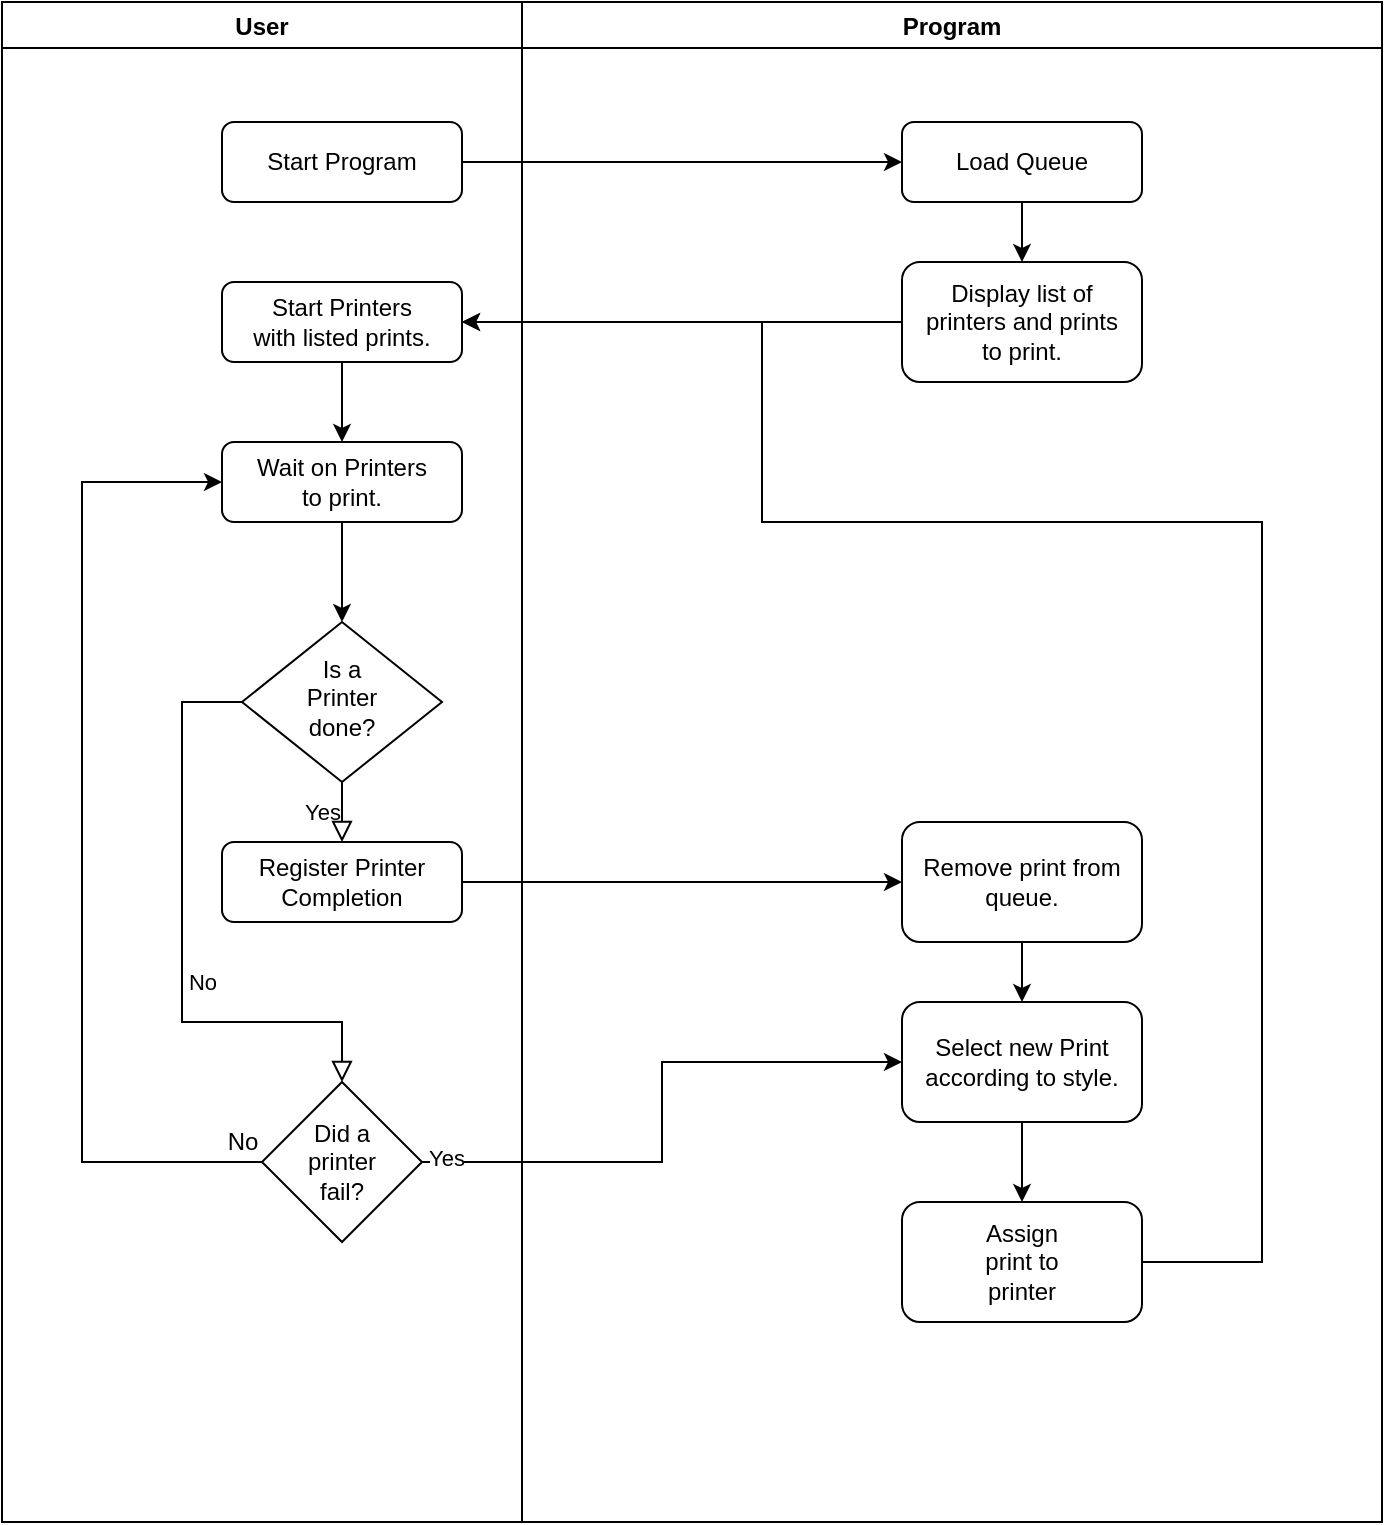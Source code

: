 <mxfile version="14.7.7" type="device"><diagram id="C5RBs43oDa-KdzZeNtuy" name="Page-1"><mxGraphModel dx="1502" dy="700" grid="1" gridSize="10" guides="1" tooltips="1" connect="1" arrows="1" fold="1" page="1" pageScale="1" pageWidth="827" pageHeight="1169" math="0" shadow="0"><root><mxCell id="WIyWlLk6GJQsqaUBKTNV-0"/><mxCell id="WIyWlLk6GJQsqaUBKTNV-1" parent="WIyWlLk6GJQsqaUBKTNV-0"/><mxCell id="5VYsQ3_8_Xl3Bia5nmMn-0" value="User" style="swimlane;" vertex="1" parent="WIyWlLk6GJQsqaUBKTNV-1"><mxGeometry x="30" y="30" width="260" height="760" as="geometry"/></mxCell><mxCell id="WIyWlLk6GJQsqaUBKTNV-3" value="Start Program" style="rounded=1;whiteSpace=wrap;html=1;fontSize=12;glass=0;strokeWidth=1;shadow=0;" parent="5VYsQ3_8_Xl3Bia5nmMn-0" vertex="1"><mxGeometry x="110" y="60" width="120" height="40" as="geometry"/></mxCell><mxCell id="5VYsQ3_8_Xl3Bia5nmMn-9" style="edgeStyle=orthogonalEdgeStyle;rounded=0;orthogonalLoop=1;jettySize=auto;html=1;" edge="1" parent="5VYsQ3_8_Xl3Bia5nmMn-0" source="WIyWlLk6GJQsqaUBKTNV-7" target="5VYsQ3_8_Xl3Bia5nmMn-8"><mxGeometry relative="1" as="geometry"/></mxCell><mxCell id="WIyWlLk6GJQsqaUBKTNV-7" value="&lt;div&gt;Start Printers&lt;/div&gt;&lt;div&gt;with listed prints.&lt;br&gt;&lt;/div&gt;" style="rounded=1;whiteSpace=wrap;html=1;fontSize=12;glass=0;strokeWidth=1;shadow=0;" parent="5VYsQ3_8_Xl3Bia5nmMn-0" vertex="1"><mxGeometry x="110" y="140" width="120" height="40" as="geometry"/></mxCell><mxCell id="WIyWlLk6GJQsqaUBKTNV-10" value="&lt;div&gt;Is a &lt;br&gt;&lt;/div&gt;&lt;div&gt;Printer&lt;/div&gt;&lt;div&gt;done?&lt;br&gt;&lt;/div&gt;" style="rhombus;whiteSpace=wrap;html=1;shadow=0;fontFamily=Helvetica;fontSize=12;align=center;strokeWidth=1;spacing=6;spacingTop=-4;" parent="5VYsQ3_8_Xl3Bia5nmMn-0" vertex="1"><mxGeometry x="120" y="310" width="100" height="80" as="geometry"/></mxCell><mxCell id="5VYsQ3_8_Xl3Bia5nmMn-10" style="edgeStyle=orthogonalEdgeStyle;rounded=0;orthogonalLoop=1;jettySize=auto;html=1;entryX=0.5;entryY=0;entryDx=0;entryDy=0;" edge="1" parent="5VYsQ3_8_Xl3Bia5nmMn-0" source="5VYsQ3_8_Xl3Bia5nmMn-8" target="WIyWlLk6GJQsqaUBKTNV-10"><mxGeometry relative="1" as="geometry"/></mxCell><mxCell id="5VYsQ3_8_Xl3Bia5nmMn-8" value="&lt;div&gt;Wait on Printers &lt;br&gt;&lt;/div&gt;&lt;div&gt;to print.&lt;/div&gt;" style="rounded=1;whiteSpace=wrap;html=1;" vertex="1" parent="5VYsQ3_8_Xl3Bia5nmMn-0"><mxGeometry x="110" y="220" width="120" height="40" as="geometry"/></mxCell><mxCell id="WIyWlLk6GJQsqaUBKTNV-8" value="No" style="rounded=0;html=1;jettySize=auto;orthogonalLoop=1;fontSize=11;endArrow=block;endFill=0;endSize=8;strokeWidth=1;shadow=0;labelBackgroundColor=none;edgeStyle=orthogonalEdgeStyle;entryX=0.5;entryY=0;entryDx=0;entryDy=0;" parent="5VYsQ3_8_Xl3Bia5nmMn-0" source="WIyWlLk6GJQsqaUBKTNV-10" target="5VYsQ3_8_Xl3Bia5nmMn-11" edge="1"><mxGeometry x="0.333" y="20" relative="1" as="geometry"><mxPoint as="offset"/><Array as="points"><mxPoint x="90" y="350"/><mxPoint x="90" y="510"/><mxPoint x="170" y="510"/></Array></mxGeometry></mxCell><mxCell id="WIyWlLk6GJQsqaUBKTNV-12" value="Register Printer Completion" style="rounded=1;whiteSpace=wrap;html=1;fontSize=12;glass=0;strokeWidth=1;shadow=0;" parent="5VYsQ3_8_Xl3Bia5nmMn-0" vertex="1"><mxGeometry x="110" y="420" width="120" height="40" as="geometry"/></mxCell><mxCell id="WIyWlLk6GJQsqaUBKTNV-9" value="Yes" style="edgeStyle=orthogonalEdgeStyle;rounded=0;html=1;jettySize=auto;orthogonalLoop=1;fontSize=11;endArrow=block;endFill=0;endSize=8;strokeWidth=1;shadow=0;labelBackgroundColor=none;" parent="5VYsQ3_8_Xl3Bia5nmMn-0" source="WIyWlLk6GJQsqaUBKTNV-10" target="WIyWlLk6GJQsqaUBKTNV-12" edge="1"><mxGeometry y="10" relative="1" as="geometry"><mxPoint as="offset"/></mxGeometry></mxCell><mxCell id="5VYsQ3_8_Xl3Bia5nmMn-12" style="edgeStyle=orthogonalEdgeStyle;rounded=0;orthogonalLoop=1;jettySize=auto;html=1;exitX=0;exitY=0.5;exitDx=0;exitDy=0;entryX=0;entryY=0.5;entryDx=0;entryDy=0;" edge="1" parent="5VYsQ3_8_Xl3Bia5nmMn-0" source="5VYsQ3_8_Xl3Bia5nmMn-11" target="5VYsQ3_8_Xl3Bia5nmMn-8"><mxGeometry relative="1" as="geometry"><Array as="points"><mxPoint x="40" y="580"/><mxPoint x="40" y="240"/></Array></mxGeometry></mxCell><mxCell id="5VYsQ3_8_Xl3Bia5nmMn-11" value="&lt;div&gt;Did a &lt;br&gt;&lt;/div&gt;&lt;div&gt;printer &lt;br&gt;&lt;/div&gt;&lt;div&gt;fail?&lt;/div&gt;" style="rhombus;whiteSpace=wrap;html=1;" vertex="1" parent="5VYsQ3_8_Xl3Bia5nmMn-0"><mxGeometry x="130" y="540" width="80" height="80" as="geometry"/></mxCell><mxCell id="5VYsQ3_8_Xl3Bia5nmMn-1" value="Program" style="swimlane;" vertex="1" parent="WIyWlLk6GJQsqaUBKTNV-1"><mxGeometry x="290" y="30" width="430" height="760" as="geometry"/></mxCell><mxCell id="5VYsQ3_8_Xl3Bia5nmMn-4" style="edgeStyle=orthogonalEdgeStyle;rounded=0;orthogonalLoop=1;jettySize=auto;html=1;exitX=0.5;exitY=1;exitDx=0;exitDy=0;entryX=0.5;entryY=0;entryDx=0;entryDy=0;" edge="1" parent="5VYsQ3_8_Xl3Bia5nmMn-1" source="5VYsQ3_8_Xl3Bia5nmMn-2" target="5VYsQ3_8_Xl3Bia5nmMn-3"><mxGeometry relative="1" as="geometry"/></mxCell><mxCell id="5VYsQ3_8_Xl3Bia5nmMn-2" value="&lt;div&gt;Load Queue&lt;/div&gt;" style="rounded=1;whiteSpace=wrap;html=1;" vertex="1" parent="5VYsQ3_8_Xl3Bia5nmMn-1"><mxGeometry x="190" y="60" width="120" height="40" as="geometry"/></mxCell><mxCell id="5VYsQ3_8_Xl3Bia5nmMn-3" value="&lt;div&gt;Display list of&lt;/div&gt;&lt;div&gt;printers and prints&lt;/div&gt;&lt;div&gt;to print.&lt;/div&gt;" style="rounded=1;whiteSpace=wrap;html=1;" vertex="1" parent="5VYsQ3_8_Xl3Bia5nmMn-1"><mxGeometry x="190" y="130" width="120" height="60" as="geometry"/></mxCell><mxCell id="5VYsQ3_8_Xl3Bia5nmMn-17" style="edgeStyle=orthogonalEdgeStyle;rounded=0;orthogonalLoop=1;jettySize=auto;html=1;" edge="1" parent="5VYsQ3_8_Xl3Bia5nmMn-1" source="5VYsQ3_8_Xl3Bia5nmMn-14" target="5VYsQ3_8_Xl3Bia5nmMn-15"><mxGeometry relative="1" as="geometry"/></mxCell><mxCell id="5VYsQ3_8_Xl3Bia5nmMn-14" value="Remove print from queue." style="rounded=1;whiteSpace=wrap;html=1;" vertex="1" parent="5VYsQ3_8_Xl3Bia5nmMn-1"><mxGeometry x="190" y="410" width="120" height="60" as="geometry"/></mxCell><mxCell id="5VYsQ3_8_Xl3Bia5nmMn-21" style="edgeStyle=orthogonalEdgeStyle;rounded=0;orthogonalLoop=1;jettySize=auto;html=1;" edge="1" parent="5VYsQ3_8_Xl3Bia5nmMn-1" source="5VYsQ3_8_Xl3Bia5nmMn-15" target="5VYsQ3_8_Xl3Bia5nmMn-20"><mxGeometry relative="1" as="geometry"/></mxCell><mxCell id="5VYsQ3_8_Xl3Bia5nmMn-15" value="Select new Print according to style." style="rounded=1;whiteSpace=wrap;html=1;" vertex="1" parent="5VYsQ3_8_Xl3Bia5nmMn-1"><mxGeometry x="190" y="500" width="120" height="60" as="geometry"/></mxCell><mxCell id="5VYsQ3_8_Xl3Bia5nmMn-20" value="&lt;div&gt;Assign&lt;/div&gt;&lt;div&gt;print to&lt;/div&gt;&lt;div&gt;printer&lt;/div&gt;" style="rounded=1;whiteSpace=wrap;html=1;" vertex="1" parent="5VYsQ3_8_Xl3Bia5nmMn-1"><mxGeometry x="190" y="600" width="120" height="60" as="geometry"/></mxCell><mxCell id="5VYsQ3_8_Xl3Bia5nmMn-5" style="edgeStyle=orthogonalEdgeStyle;rounded=0;orthogonalLoop=1;jettySize=auto;html=1;entryX=1;entryY=0.5;entryDx=0;entryDy=0;" edge="1" parent="WIyWlLk6GJQsqaUBKTNV-1" source="5VYsQ3_8_Xl3Bia5nmMn-3" target="WIyWlLk6GJQsqaUBKTNV-7"><mxGeometry relative="1" as="geometry"><mxPoint x="250" y="190" as="targetPoint"/></mxGeometry></mxCell><mxCell id="5VYsQ3_8_Xl3Bia5nmMn-6" style="edgeStyle=orthogonalEdgeStyle;rounded=0;orthogonalLoop=1;jettySize=auto;html=1;" edge="1" parent="WIyWlLk6GJQsqaUBKTNV-1" source="WIyWlLk6GJQsqaUBKTNV-3" target="5VYsQ3_8_Xl3Bia5nmMn-2"><mxGeometry relative="1" as="geometry"/></mxCell><mxCell id="5VYsQ3_8_Xl3Bia5nmMn-13" value="No" style="text;html=1;align=center;verticalAlign=middle;resizable=0;points=[];autosize=1;strokeColor=none;" vertex="1" parent="WIyWlLk6GJQsqaUBKTNV-1"><mxGeometry x="135" y="590" width="30" height="20" as="geometry"/></mxCell><mxCell id="5VYsQ3_8_Xl3Bia5nmMn-16" style="edgeStyle=orthogonalEdgeStyle;rounded=0;orthogonalLoop=1;jettySize=auto;html=1;entryX=0;entryY=0.5;entryDx=0;entryDy=0;" edge="1" parent="WIyWlLk6GJQsqaUBKTNV-1" source="WIyWlLk6GJQsqaUBKTNV-12" target="5VYsQ3_8_Xl3Bia5nmMn-14"><mxGeometry relative="1" as="geometry"/></mxCell><mxCell id="5VYsQ3_8_Xl3Bia5nmMn-18" style="edgeStyle=orthogonalEdgeStyle;rounded=0;orthogonalLoop=1;jettySize=auto;html=1;entryX=1;entryY=0.5;entryDx=0;entryDy=0;exitX=1;exitY=0.5;exitDx=0;exitDy=0;" edge="1" parent="WIyWlLk6GJQsqaUBKTNV-1" source="5VYsQ3_8_Xl3Bia5nmMn-20" target="WIyWlLk6GJQsqaUBKTNV-7"><mxGeometry relative="1" as="geometry"><Array as="points"><mxPoint x="660" y="660"/><mxPoint x="660" y="290"/><mxPoint x="410" y="290"/><mxPoint x="410" y="190"/></Array></mxGeometry></mxCell><mxCell id="5VYsQ3_8_Xl3Bia5nmMn-23" style="edgeStyle=orthogonalEdgeStyle;rounded=0;orthogonalLoop=1;jettySize=auto;html=1;" edge="1" parent="WIyWlLk6GJQsqaUBKTNV-1" source="5VYsQ3_8_Xl3Bia5nmMn-11" target="5VYsQ3_8_Xl3Bia5nmMn-15"><mxGeometry relative="1" as="geometry"/></mxCell><mxCell id="5VYsQ3_8_Xl3Bia5nmMn-24" value="Yes" style="edgeLabel;html=1;align=center;verticalAlign=middle;resizable=0;points=[];" vertex="1" connectable="0" parent="5VYsQ3_8_Xl3Bia5nmMn-23"><mxGeometry x="-0.917" y="2" relative="1" as="geometry"><mxPoint as="offset"/></mxGeometry></mxCell></root></mxGraphModel></diagram></mxfile>
